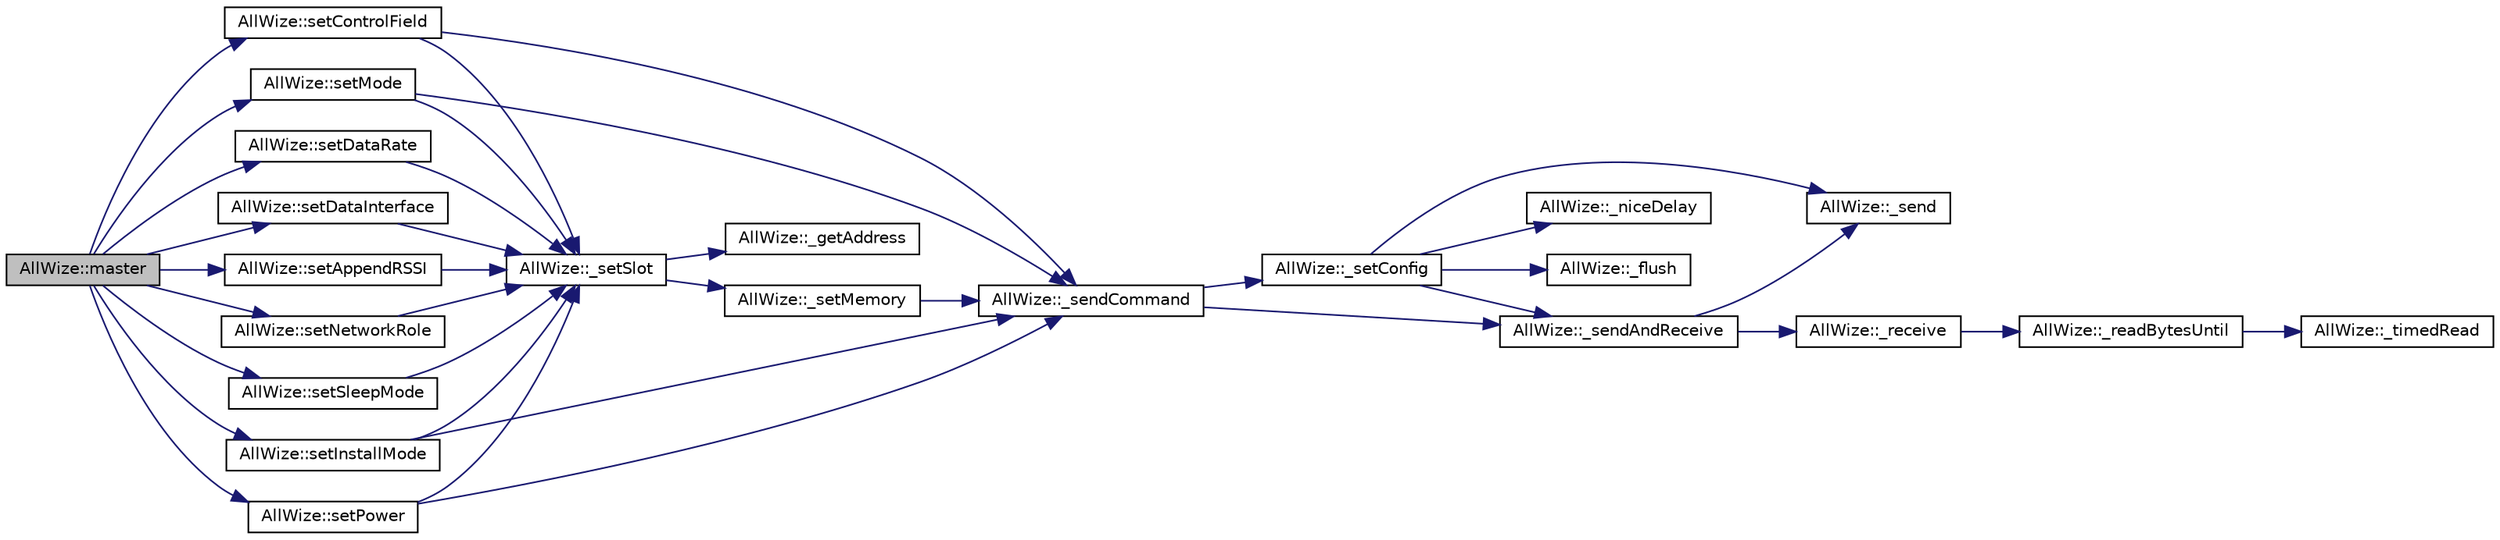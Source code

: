 digraph "AllWize::master"
{
  edge [fontname="Helvetica",fontsize="10",labelfontname="Helvetica",labelfontsize="10"];
  node [fontname="Helvetica",fontsize="10",shape=record];
  rankdir="LR";
  Node1177 [label="AllWize::master",height=0.2,width=0.4,color="black", fillcolor="grey75", style="filled", fontcolor="black"];
  Node1177 -> Node1178 [color="midnightblue",fontsize="10",style="solid",fontname="Helvetica"];
  Node1178 [label="AllWize::setMode",height=0.2,width=0.4,color="black", fillcolor="white", style="filled",URL="$classAllWize.html#acfb7c6ac04ef8cefd4bc472bff2f1ee0",tooltip="Sets the module in one of the available MBus modes. "];
  Node1178 -> Node1179 [color="midnightblue",fontsize="10",style="solid",fontname="Helvetica"];
  Node1179 [label="AllWize::_setSlot",height=0.2,width=0.4,color="black", fillcolor="white", style="filled",URL="$classAllWize.html#a594ee81885697cfe4dde313e2d3f6731",tooltip="Sets non-volatile memory contents starting from given address. "];
  Node1179 -> Node1180 [color="midnightblue",fontsize="10",style="solid",fontname="Helvetica"];
  Node1180 [label="AllWize::_getAddress",height=0.2,width=0.4,color="black", fillcolor="white", style="filled",URL="$classAllWize.html#a15521b383a1cf20ac9e7adf6bc90b792",tooltip="Return the physical memory address for the given slot. "];
  Node1179 -> Node1181 [color="midnightblue",fontsize="10",style="solid",fontname="Helvetica"];
  Node1181 [label="AllWize::_setMemory",height=0.2,width=0.4,color="black", fillcolor="white", style="filled",URL="$classAllWize.html#a1ea5bba23570f50e5326108f31c00050",tooltip="Sets non-volatile memory contents starting from given address. "];
  Node1181 -> Node1182 [color="midnightblue",fontsize="10",style="solid",fontname="Helvetica"];
  Node1182 [label="AllWize::_sendCommand",height=0.2,width=0.4,color="black", fillcolor="white", style="filled",URL="$classAllWize.html#aa396ffb4a719730440575425c981adef",tooltip="Sends a command with the given data. "];
  Node1182 -> Node1183 [color="midnightblue",fontsize="10",style="solid",fontname="Helvetica"];
  Node1183 [label="AllWize::_setConfig",height=0.2,width=0.4,color="black", fillcolor="white", style="filled",URL="$classAllWize.html#a493af0599b973f713192b175000264e6",tooltip="Sets or unsets config mode. "];
  Node1183 -> Node1184 [color="midnightblue",fontsize="10",style="solid",fontname="Helvetica"];
  Node1184 [label="AllWize::_flush",height=0.2,width=0.4,color="black", fillcolor="white", style="filled",URL="$classAllWize.html#ace21941ce1a1174ef567c1a269ebf551",tooltip="Flushes the serial line to the module. "];
  Node1183 -> Node1185 [color="midnightblue",fontsize="10",style="solid",fontname="Helvetica"];
  Node1185 [label="AllWize::_sendAndReceive",height=0.2,width=0.4,color="black", fillcolor="white", style="filled",URL="$classAllWize.html#af4c575f742b3c2a837058846b83fbfe1",tooltip="Sends a binary buffer and waits for response. Returns the number of bytes received and stored in the ..."];
  Node1185 -> Node1186 [color="midnightblue",fontsize="10",style="solid",fontname="Helvetica"];
  Node1186 [label="AllWize::_send",height=0.2,width=0.4,color="black", fillcolor="white", style="filled",URL="$classAllWize.html#ac194cac5fd63b864ef567fb7a51a2ac9",tooltip="Sends a binary buffer to the module UART. Returns the number of bytes actually sent. "];
  Node1185 -> Node1187 [color="midnightblue",fontsize="10",style="solid",fontname="Helvetica"];
  Node1187 [label="AllWize::_receive",height=0.2,width=0.4,color="black", fillcolor="white", style="filled",URL="$classAllWize.html#a197c8bd0c47789acefd4e360ca697feb",tooltip="Listens to incoming data from the module until timeout or END_OF_RESPONSE. "];
  Node1187 -> Node1188 [color="midnightblue",fontsize="10",style="solid",fontname="Helvetica"];
  Node1188 [label="AllWize::_readBytesUntil",height=0.2,width=0.4,color="black", fillcolor="white", style="filled",URL="$classAllWize.html#a3cdbc480293b0e3c24107c549b485d5c",tooltip="Reads the stream buffer up to a certain char or times out. "];
  Node1188 -> Node1189 [color="midnightblue",fontsize="10",style="solid",fontname="Helvetica"];
  Node1189 [label="AllWize::_timedRead",height=0.2,width=0.4,color="black", fillcolor="white", style="filled",URL="$classAllWize.html#ac33ba05cebc3de22babb477922a07eaf",tooltip="Reads a byte from the stream with a timeout. "];
  Node1183 -> Node1186 [color="midnightblue",fontsize="10",style="solid",fontname="Helvetica"];
  Node1183 -> Node1190 [color="midnightblue",fontsize="10",style="solid",fontname="Helvetica"];
  Node1190 [label="AllWize::_niceDelay",height=0.2,width=0.4,color="black", fillcolor="white", style="filled",URL="$classAllWize.html#afeed45d2a47e184092d6dcd64c22fb72",tooltip="Does a non-blocking delay. "];
  Node1182 -> Node1185 [color="midnightblue",fontsize="10",style="solid",fontname="Helvetica"];
  Node1178 -> Node1182 [color="midnightblue",fontsize="10",style="solid",fontname="Helvetica"];
  Node1177 -> Node1191 [color="midnightblue",fontsize="10",style="solid",fontname="Helvetica"];
  Node1191 [label="AllWize::setNetworkRole",height=0.2,width=0.4,color="black", fillcolor="white", style="filled",URL="$classAllWize.html#ae6b73decc8d7282c38a9437374ff26eb",tooltip="Sets the network role. "];
  Node1191 -> Node1179 [color="midnightblue",fontsize="10",style="solid",fontname="Helvetica"];
  Node1177 -> Node1192 [color="midnightblue",fontsize="10",style="solid",fontname="Helvetica"];
  Node1192 [label="AllWize::setInstallMode",height=0.2,width=0.4,color="black", fillcolor="white", style="filled",URL="$classAllWize.html#ab4907595aa6aa98fd7144fd81ee92c71",tooltip="Sets the module in one of the available operations modes. "];
  Node1192 -> Node1179 [color="midnightblue",fontsize="10",style="solid",fontname="Helvetica"];
  Node1192 -> Node1182 [color="midnightblue",fontsize="10",style="solid",fontname="Helvetica"];
  Node1177 -> Node1193 [color="midnightblue",fontsize="10",style="solid",fontname="Helvetica"];
  Node1193 [label="AllWize::setSleepMode",height=0.2,width=0.4,color="black", fillcolor="white", style="filled",URL="$classAllWize.html#acfb61dcd3146e1c21fab1338651359a5",tooltip="Sets the sleep mode. "];
  Node1193 -> Node1179 [color="midnightblue",fontsize="10",style="solid",fontname="Helvetica"];
  Node1177 -> Node1194 [color="midnightblue",fontsize="10",style="solid",fontname="Helvetica"];
  Node1194 [label="AllWize::setPower",height=0.2,width=0.4,color="black", fillcolor="white", style="filled",URL="$classAllWize.html#a0982b5aa67cb6a8ef098b33cc9894004",tooltip="Sets the RF power. "];
  Node1194 -> Node1179 [color="midnightblue",fontsize="10",style="solid",fontname="Helvetica"];
  Node1194 -> Node1182 [color="midnightblue",fontsize="10",style="solid",fontname="Helvetica"];
  Node1177 -> Node1195 [color="midnightblue",fontsize="10",style="solid",fontname="Helvetica"];
  Node1195 [label="AllWize::setDataRate",height=0.2,width=0.4,color="black", fillcolor="white", style="filled",URL="$classAllWize.html#a66458505e82e3105cd5b4357bf02e3e8",tooltip="Sets the data rate. "];
  Node1195 -> Node1179 [color="midnightblue",fontsize="10",style="solid",fontname="Helvetica"];
  Node1177 -> Node1196 [color="midnightblue",fontsize="10",style="solid",fontname="Helvetica"];
  Node1196 [label="AllWize::setDataInterface",height=0.2,width=0.4,color="black", fillcolor="white", style="filled",URL="$classAllWize.html#a17db48a22fa545462cb9c09a3266e13d",tooltip="Sets the data interface for receiving packets. "];
  Node1196 -> Node1179 [color="midnightblue",fontsize="10",style="solid",fontname="Helvetica"];
  Node1177 -> Node1197 [color="midnightblue",fontsize="10",style="solid",fontname="Helvetica"];
  Node1197 [label="AllWize::setAppendRSSI",height=0.2,width=0.4,color="black", fillcolor="white", style="filled",URL="$classAllWize.html#aa32e17a16a67d8bcfea3fd62cbf1855e",tooltip="Sets the RSSI mode value. "];
  Node1197 -> Node1179 [color="midnightblue",fontsize="10",style="solid",fontname="Helvetica"];
  Node1177 -> Node1198 [color="midnightblue",fontsize="10",style="solid",fontname="Helvetica"];
  Node1198 [label="AllWize::setControlField",height=0.2,width=0.4,color="black", fillcolor="white", style="filled",URL="$classAllWize.html#aedb6eec9766105625527f4895dffb8f3",tooltip="Sets the control field value. "];
  Node1198 -> Node1179 [color="midnightblue",fontsize="10",style="solid",fontname="Helvetica"];
  Node1198 -> Node1182 [color="midnightblue",fontsize="10",style="solid",fontname="Helvetica"];
}
